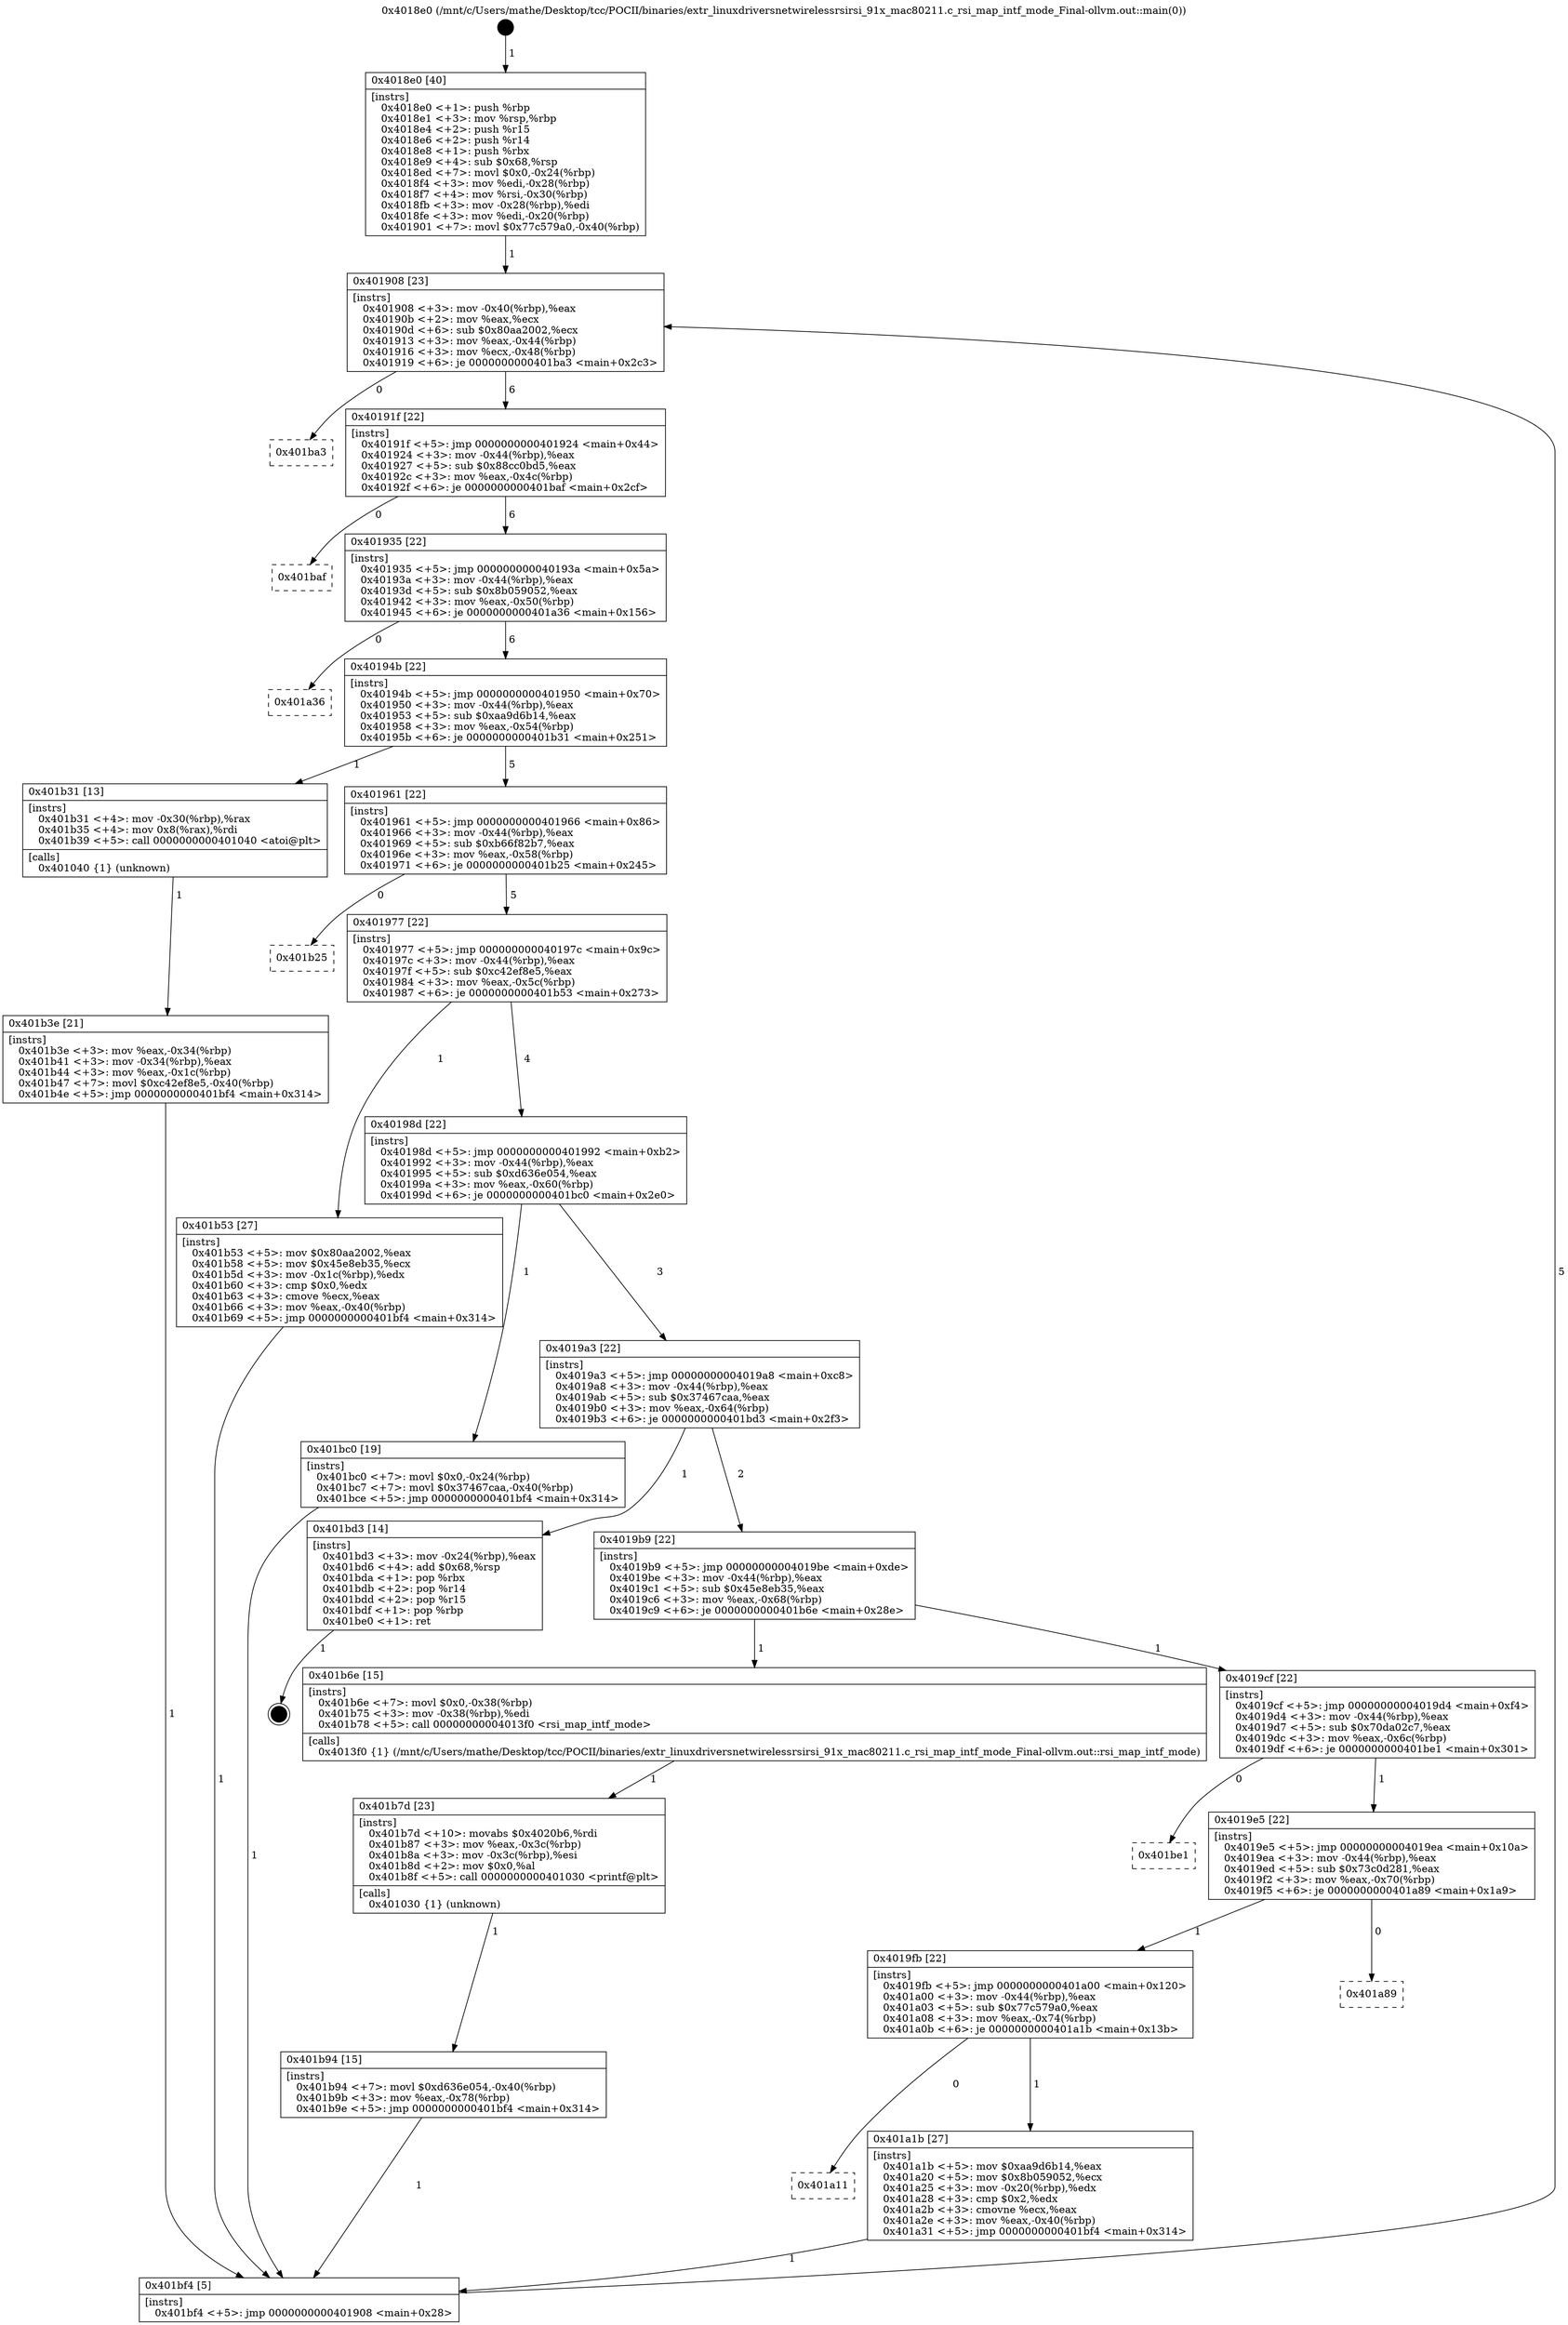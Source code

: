digraph "0x4018e0" {
  label = "0x4018e0 (/mnt/c/Users/mathe/Desktop/tcc/POCII/binaries/extr_linuxdriversnetwirelessrsirsi_91x_mac80211.c_rsi_map_intf_mode_Final-ollvm.out::main(0))"
  labelloc = "t"
  node[shape=record]

  Entry [label="",width=0.3,height=0.3,shape=circle,fillcolor=black,style=filled]
  "0x401908" [label="{
     0x401908 [23]\l
     | [instrs]\l
     &nbsp;&nbsp;0x401908 \<+3\>: mov -0x40(%rbp),%eax\l
     &nbsp;&nbsp;0x40190b \<+2\>: mov %eax,%ecx\l
     &nbsp;&nbsp;0x40190d \<+6\>: sub $0x80aa2002,%ecx\l
     &nbsp;&nbsp;0x401913 \<+3\>: mov %eax,-0x44(%rbp)\l
     &nbsp;&nbsp;0x401916 \<+3\>: mov %ecx,-0x48(%rbp)\l
     &nbsp;&nbsp;0x401919 \<+6\>: je 0000000000401ba3 \<main+0x2c3\>\l
  }"]
  "0x401ba3" [label="{
     0x401ba3\l
  }", style=dashed]
  "0x40191f" [label="{
     0x40191f [22]\l
     | [instrs]\l
     &nbsp;&nbsp;0x40191f \<+5\>: jmp 0000000000401924 \<main+0x44\>\l
     &nbsp;&nbsp;0x401924 \<+3\>: mov -0x44(%rbp),%eax\l
     &nbsp;&nbsp;0x401927 \<+5\>: sub $0x88cc0bd5,%eax\l
     &nbsp;&nbsp;0x40192c \<+3\>: mov %eax,-0x4c(%rbp)\l
     &nbsp;&nbsp;0x40192f \<+6\>: je 0000000000401baf \<main+0x2cf\>\l
  }"]
  Exit [label="",width=0.3,height=0.3,shape=circle,fillcolor=black,style=filled,peripheries=2]
  "0x401baf" [label="{
     0x401baf\l
  }", style=dashed]
  "0x401935" [label="{
     0x401935 [22]\l
     | [instrs]\l
     &nbsp;&nbsp;0x401935 \<+5\>: jmp 000000000040193a \<main+0x5a\>\l
     &nbsp;&nbsp;0x40193a \<+3\>: mov -0x44(%rbp),%eax\l
     &nbsp;&nbsp;0x40193d \<+5\>: sub $0x8b059052,%eax\l
     &nbsp;&nbsp;0x401942 \<+3\>: mov %eax,-0x50(%rbp)\l
     &nbsp;&nbsp;0x401945 \<+6\>: je 0000000000401a36 \<main+0x156\>\l
  }"]
  "0x401b94" [label="{
     0x401b94 [15]\l
     | [instrs]\l
     &nbsp;&nbsp;0x401b94 \<+7\>: movl $0xd636e054,-0x40(%rbp)\l
     &nbsp;&nbsp;0x401b9b \<+3\>: mov %eax,-0x78(%rbp)\l
     &nbsp;&nbsp;0x401b9e \<+5\>: jmp 0000000000401bf4 \<main+0x314\>\l
  }"]
  "0x401a36" [label="{
     0x401a36\l
  }", style=dashed]
  "0x40194b" [label="{
     0x40194b [22]\l
     | [instrs]\l
     &nbsp;&nbsp;0x40194b \<+5\>: jmp 0000000000401950 \<main+0x70\>\l
     &nbsp;&nbsp;0x401950 \<+3\>: mov -0x44(%rbp),%eax\l
     &nbsp;&nbsp;0x401953 \<+5\>: sub $0xaa9d6b14,%eax\l
     &nbsp;&nbsp;0x401958 \<+3\>: mov %eax,-0x54(%rbp)\l
     &nbsp;&nbsp;0x40195b \<+6\>: je 0000000000401b31 \<main+0x251\>\l
  }"]
  "0x401b7d" [label="{
     0x401b7d [23]\l
     | [instrs]\l
     &nbsp;&nbsp;0x401b7d \<+10\>: movabs $0x4020b6,%rdi\l
     &nbsp;&nbsp;0x401b87 \<+3\>: mov %eax,-0x3c(%rbp)\l
     &nbsp;&nbsp;0x401b8a \<+3\>: mov -0x3c(%rbp),%esi\l
     &nbsp;&nbsp;0x401b8d \<+2\>: mov $0x0,%al\l
     &nbsp;&nbsp;0x401b8f \<+5\>: call 0000000000401030 \<printf@plt\>\l
     | [calls]\l
     &nbsp;&nbsp;0x401030 \{1\} (unknown)\l
  }"]
  "0x401b31" [label="{
     0x401b31 [13]\l
     | [instrs]\l
     &nbsp;&nbsp;0x401b31 \<+4\>: mov -0x30(%rbp),%rax\l
     &nbsp;&nbsp;0x401b35 \<+4\>: mov 0x8(%rax),%rdi\l
     &nbsp;&nbsp;0x401b39 \<+5\>: call 0000000000401040 \<atoi@plt\>\l
     | [calls]\l
     &nbsp;&nbsp;0x401040 \{1\} (unknown)\l
  }"]
  "0x401961" [label="{
     0x401961 [22]\l
     | [instrs]\l
     &nbsp;&nbsp;0x401961 \<+5\>: jmp 0000000000401966 \<main+0x86\>\l
     &nbsp;&nbsp;0x401966 \<+3\>: mov -0x44(%rbp),%eax\l
     &nbsp;&nbsp;0x401969 \<+5\>: sub $0xb66f82b7,%eax\l
     &nbsp;&nbsp;0x40196e \<+3\>: mov %eax,-0x58(%rbp)\l
     &nbsp;&nbsp;0x401971 \<+6\>: je 0000000000401b25 \<main+0x245\>\l
  }"]
  "0x401b3e" [label="{
     0x401b3e [21]\l
     | [instrs]\l
     &nbsp;&nbsp;0x401b3e \<+3\>: mov %eax,-0x34(%rbp)\l
     &nbsp;&nbsp;0x401b41 \<+3\>: mov -0x34(%rbp),%eax\l
     &nbsp;&nbsp;0x401b44 \<+3\>: mov %eax,-0x1c(%rbp)\l
     &nbsp;&nbsp;0x401b47 \<+7\>: movl $0xc42ef8e5,-0x40(%rbp)\l
     &nbsp;&nbsp;0x401b4e \<+5\>: jmp 0000000000401bf4 \<main+0x314\>\l
  }"]
  "0x401b25" [label="{
     0x401b25\l
  }", style=dashed]
  "0x401977" [label="{
     0x401977 [22]\l
     | [instrs]\l
     &nbsp;&nbsp;0x401977 \<+5\>: jmp 000000000040197c \<main+0x9c\>\l
     &nbsp;&nbsp;0x40197c \<+3\>: mov -0x44(%rbp),%eax\l
     &nbsp;&nbsp;0x40197f \<+5\>: sub $0xc42ef8e5,%eax\l
     &nbsp;&nbsp;0x401984 \<+3\>: mov %eax,-0x5c(%rbp)\l
     &nbsp;&nbsp;0x401987 \<+6\>: je 0000000000401b53 \<main+0x273\>\l
  }"]
  "0x4018e0" [label="{
     0x4018e0 [40]\l
     | [instrs]\l
     &nbsp;&nbsp;0x4018e0 \<+1\>: push %rbp\l
     &nbsp;&nbsp;0x4018e1 \<+3\>: mov %rsp,%rbp\l
     &nbsp;&nbsp;0x4018e4 \<+2\>: push %r15\l
     &nbsp;&nbsp;0x4018e6 \<+2\>: push %r14\l
     &nbsp;&nbsp;0x4018e8 \<+1\>: push %rbx\l
     &nbsp;&nbsp;0x4018e9 \<+4\>: sub $0x68,%rsp\l
     &nbsp;&nbsp;0x4018ed \<+7\>: movl $0x0,-0x24(%rbp)\l
     &nbsp;&nbsp;0x4018f4 \<+3\>: mov %edi,-0x28(%rbp)\l
     &nbsp;&nbsp;0x4018f7 \<+4\>: mov %rsi,-0x30(%rbp)\l
     &nbsp;&nbsp;0x4018fb \<+3\>: mov -0x28(%rbp),%edi\l
     &nbsp;&nbsp;0x4018fe \<+3\>: mov %edi,-0x20(%rbp)\l
     &nbsp;&nbsp;0x401901 \<+7\>: movl $0x77c579a0,-0x40(%rbp)\l
  }"]
  "0x401b53" [label="{
     0x401b53 [27]\l
     | [instrs]\l
     &nbsp;&nbsp;0x401b53 \<+5\>: mov $0x80aa2002,%eax\l
     &nbsp;&nbsp;0x401b58 \<+5\>: mov $0x45e8eb35,%ecx\l
     &nbsp;&nbsp;0x401b5d \<+3\>: mov -0x1c(%rbp),%edx\l
     &nbsp;&nbsp;0x401b60 \<+3\>: cmp $0x0,%edx\l
     &nbsp;&nbsp;0x401b63 \<+3\>: cmove %ecx,%eax\l
     &nbsp;&nbsp;0x401b66 \<+3\>: mov %eax,-0x40(%rbp)\l
     &nbsp;&nbsp;0x401b69 \<+5\>: jmp 0000000000401bf4 \<main+0x314\>\l
  }"]
  "0x40198d" [label="{
     0x40198d [22]\l
     | [instrs]\l
     &nbsp;&nbsp;0x40198d \<+5\>: jmp 0000000000401992 \<main+0xb2\>\l
     &nbsp;&nbsp;0x401992 \<+3\>: mov -0x44(%rbp),%eax\l
     &nbsp;&nbsp;0x401995 \<+5\>: sub $0xd636e054,%eax\l
     &nbsp;&nbsp;0x40199a \<+3\>: mov %eax,-0x60(%rbp)\l
     &nbsp;&nbsp;0x40199d \<+6\>: je 0000000000401bc0 \<main+0x2e0\>\l
  }"]
  "0x401bf4" [label="{
     0x401bf4 [5]\l
     | [instrs]\l
     &nbsp;&nbsp;0x401bf4 \<+5\>: jmp 0000000000401908 \<main+0x28\>\l
  }"]
  "0x401bc0" [label="{
     0x401bc0 [19]\l
     | [instrs]\l
     &nbsp;&nbsp;0x401bc0 \<+7\>: movl $0x0,-0x24(%rbp)\l
     &nbsp;&nbsp;0x401bc7 \<+7\>: movl $0x37467caa,-0x40(%rbp)\l
     &nbsp;&nbsp;0x401bce \<+5\>: jmp 0000000000401bf4 \<main+0x314\>\l
  }"]
  "0x4019a3" [label="{
     0x4019a3 [22]\l
     | [instrs]\l
     &nbsp;&nbsp;0x4019a3 \<+5\>: jmp 00000000004019a8 \<main+0xc8\>\l
     &nbsp;&nbsp;0x4019a8 \<+3\>: mov -0x44(%rbp),%eax\l
     &nbsp;&nbsp;0x4019ab \<+5\>: sub $0x37467caa,%eax\l
     &nbsp;&nbsp;0x4019b0 \<+3\>: mov %eax,-0x64(%rbp)\l
     &nbsp;&nbsp;0x4019b3 \<+6\>: je 0000000000401bd3 \<main+0x2f3\>\l
  }"]
  "0x401a11" [label="{
     0x401a11\l
  }", style=dashed]
  "0x401bd3" [label="{
     0x401bd3 [14]\l
     | [instrs]\l
     &nbsp;&nbsp;0x401bd3 \<+3\>: mov -0x24(%rbp),%eax\l
     &nbsp;&nbsp;0x401bd6 \<+4\>: add $0x68,%rsp\l
     &nbsp;&nbsp;0x401bda \<+1\>: pop %rbx\l
     &nbsp;&nbsp;0x401bdb \<+2\>: pop %r14\l
     &nbsp;&nbsp;0x401bdd \<+2\>: pop %r15\l
     &nbsp;&nbsp;0x401bdf \<+1\>: pop %rbp\l
     &nbsp;&nbsp;0x401be0 \<+1\>: ret\l
  }"]
  "0x4019b9" [label="{
     0x4019b9 [22]\l
     | [instrs]\l
     &nbsp;&nbsp;0x4019b9 \<+5\>: jmp 00000000004019be \<main+0xde\>\l
     &nbsp;&nbsp;0x4019be \<+3\>: mov -0x44(%rbp),%eax\l
     &nbsp;&nbsp;0x4019c1 \<+5\>: sub $0x45e8eb35,%eax\l
     &nbsp;&nbsp;0x4019c6 \<+3\>: mov %eax,-0x68(%rbp)\l
     &nbsp;&nbsp;0x4019c9 \<+6\>: je 0000000000401b6e \<main+0x28e\>\l
  }"]
  "0x401a1b" [label="{
     0x401a1b [27]\l
     | [instrs]\l
     &nbsp;&nbsp;0x401a1b \<+5\>: mov $0xaa9d6b14,%eax\l
     &nbsp;&nbsp;0x401a20 \<+5\>: mov $0x8b059052,%ecx\l
     &nbsp;&nbsp;0x401a25 \<+3\>: mov -0x20(%rbp),%edx\l
     &nbsp;&nbsp;0x401a28 \<+3\>: cmp $0x2,%edx\l
     &nbsp;&nbsp;0x401a2b \<+3\>: cmovne %ecx,%eax\l
     &nbsp;&nbsp;0x401a2e \<+3\>: mov %eax,-0x40(%rbp)\l
     &nbsp;&nbsp;0x401a31 \<+5\>: jmp 0000000000401bf4 \<main+0x314\>\l
  }"]
  "0x401b6e" [label="{
     0x401b6e [15]\l
     | [instrs]\l
     &nbsp;&nbsp;0x401b6e \<+7\>: movl $0x0,-0x38(%rbp)\l
     &nbsp;&nbsp;0x401b75 \<+3\>: mov -0x38(%rbp),%edi\l
     &nbsp;&nbsp;0x401b78 \<+5\>: call 00000000004013f0 \<rsi_map_intf_mode\>\l
     | [calls]\l
     &nbsp;&nbsp;0x4013f0 \{1\} (/mnt/c/Users/mathe/Desktop/tcc/POCII/binaries/extr_linuxdriversnetwirelessrsirsi_91x_mac80211.c_rsi_map_intf_mode_Final-ollvm.out::rsi_map_intf_mode)\l
  }"]
  "0x4019cf" [label="{
     0x4019cf [22]\l
     | [instrs]\l
     &nbsp;&nbsp;0x4019cf \<+5\>: jmp 00000000004019d4 \<main+0xf4\>\l
     &nbsp;&nbsp;0x4019d4 \<+3\>: mov -0x44(%rbp),%eax\l
     &nbsp;&nbsp;0x4019d7 \<+5\>: sub $0x70da02c7,%eax\l
     &nbsp;&nbsp;0x4019dc \<+3\>: mov %eax,-0x6c(%rbp)\l
     &nbsp;&nbsp;0x4019df \<+6\>: je 0000000000401be1 \<main+0x301\>\l
  }"]
  "0x4019fb" [label="{
     0x4019fb [22]\l
     | [instrs]\l
     &nbsp;&nbsp;0x4019fb \<+5\>: jmp 0000000000401a00 \<main+0x120\>\l
     &nbsp;&nbsp;0x401a00 \<+3\>: mov -0x44(%rbp),%eax\l
     &nbsp;&nbsp;0x401a03 \<+5\>: sub $0x77c579a0,%eax\l
     &nbsp;&nbsp;0x401a08 \<+3\>: mov %eax,-0x74(%rbp)\l
     &nbsp;&nbsp;0x401a0b \<+6\>: je 0000000000401a1b \<main+0x13b\>\l
  }"]
  "0x401be1" [label="{
     0x401be1\l
  }", style=dashed]
  "0x4019e5" [label="{
     0x4019e5 [22]\l
     | [instrs]\l
     &nbsp;&nbsp;0x4019e5 \<+5\>: jmp 00000000004019ea \<main+0x10a\>\l
     &nbsp;&nbsp;0x4019ea \<+3\>: mov -0x44(%rbp),%eax\l
     &nbsp;&nbsp;0x4019ed \<+5\>: sub $0x73c0d281,%eax\l
     &nbsp;&nbsp;0x4019f2 \<+3\>: mov %eax,-0x70(%rbp)\l
     &nbsp;&nbsp;0x4019f5 \<+6\>: je 0000000000401a89 \<main+0x1a9\>\l
  }"]
  "0x401a89" [label="{
     0x401a89\l
  }", style=dashed]
  Entry -> "0x4018e0" [label=" 1"]
  "0x401908" -> "0x401ba3" [label=" 0"]
  "0x401908" -> "0x40191f" [label=" 6"]
  "0x401bd3" -> Exit [label=" 1"]
  "0x40191f" -> "0x401baf" [label=" 0"]
  "0x40191f" -> "0x401935" [label=" 6"]
  "0x401bc0" -> "0x401bf4" [label=" 1"]
  "0x401935" -> "0x401a36" [label=" 0"]
  "0x401935" -> "0x40194b" [label=" 6"]
  "0x401b94" -> "0x401bf4" [label=" 1"]
  "0x40194b" -> "0x401b31" [label=" 1"]
  "0x40194b" -> "0x401961" [label=" 5"]
  "0x401b7d" -> "0x401b94" [label=" 1"]
  "0x401961" -> "0x401b25" [label=" 0"]
  "0x401961" -> "0x401977" [label=" 5"]
  "0x401b6e" -> "0x401b7d" [label=" 1"]
  "0x401977" -> "0x401b53" [label=" 1"]
  "0x401977" -> "0x40198d" [label=" 4"]
  "0x401b53" -> "0x401bf4" [label=" 1"]
  "0x40198d" -> "0x401bc0" [label=" 1"]
  "0x40198d" -> "0x4019a3" [label=" 3"]
  "0x401b3e" -> "0x401bf4" [label=" 1"]
  "0x4019a3" -> "0x401bd3" [label=" 1"]
  "0x4019a3" -> "0x4019b9" [label=" 2"]
  "0x401b31" -> "0x401b3e" [label=" 1"]
  "0x4019b9" -> "0x401b6e" [label=" 1"]
  "0x4019b9" -> "0x4019cf" [label=" 1"]
  "0x401bf4" -> "0x401908" [label=" 5"]
  "0x4019cf" -> "0x401be1" [label=" 0"]
  "0x4019cf" -> "0x4019e5" [label=" 1"]
  "0x401a1b" -> "0x401bf4" [label=" 1"]
  "0x4019e5" -> "0x401a89" [label=" 0"]
  "0x4019e5" -> "0x4019fb" [label=" 1"]
  "0x4018e0" -> "0x401908" [label=" 1"]
  "0x4019fb" -> "0x401a1b" [label=" 1"]
  "0x4019fb" -> "0x401a11" [label=" 0"]
}
